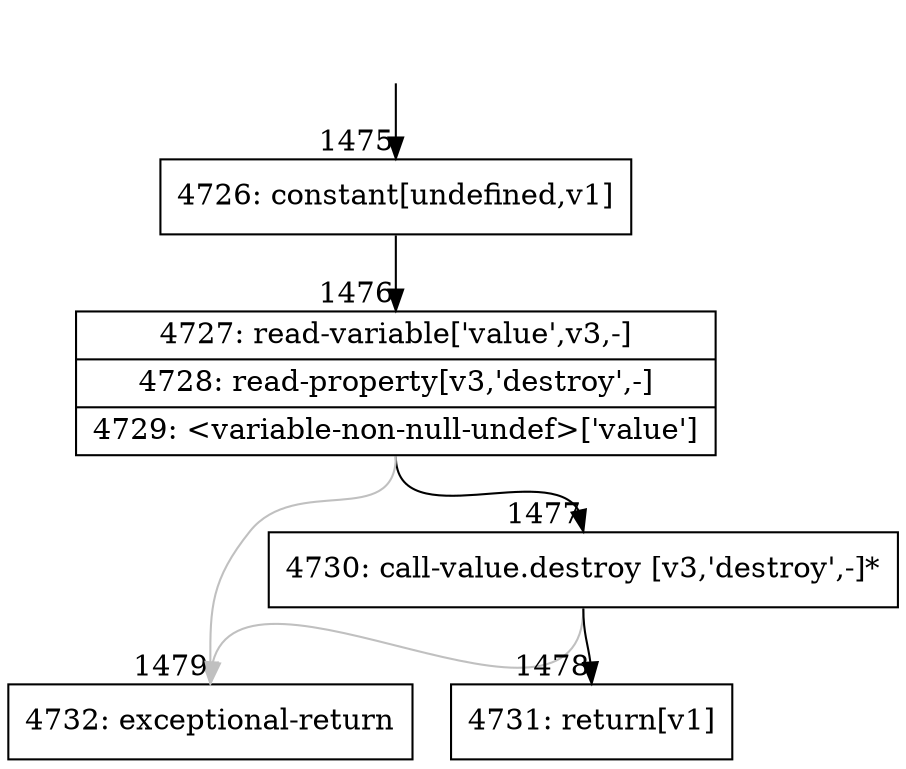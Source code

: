 digraph {
rankdir="TD"
BB_entry109[shape=none,label=""];
BB_entry109 -> BB1475 [tailport=s, headport=n, headlabel="    1475"]
BB1475 [shape=record label="{4726: constant[undefined,v1]}" ] 
BB1475 -> BB1476 [tailport=s, headport=n, headlabel="      1476"]
BB1476 [shape=record label="{4727: read-variable['value',v3,-]|4728: read-property[v3,'destroy',-]|4729: \<variable-non-null-undef\>['value']}" ] 
BB1476 -> BB1477 [tailport=s, headport=n, headlabel="      1477"]
BB1476 -> BB1479 [tailport=s, headport=n, color=gray, headlabel="      1479"]
BB1477 [shape=record label="{4730: call-value.destroy [v3,'destroy',-]*}" ] 
BB1477 -> BB1478 [tailport=s, headport=n, headlabel="      1478"]
BB1477 -> BB1479 [tailport=s, headport=n, color=gray]
BB1478 [shape=record label="{4731: return[v1]}" ] 
BB1479 [shape=record label="{4732: exceptional-return}" ] 
//#$~ 1968
}
